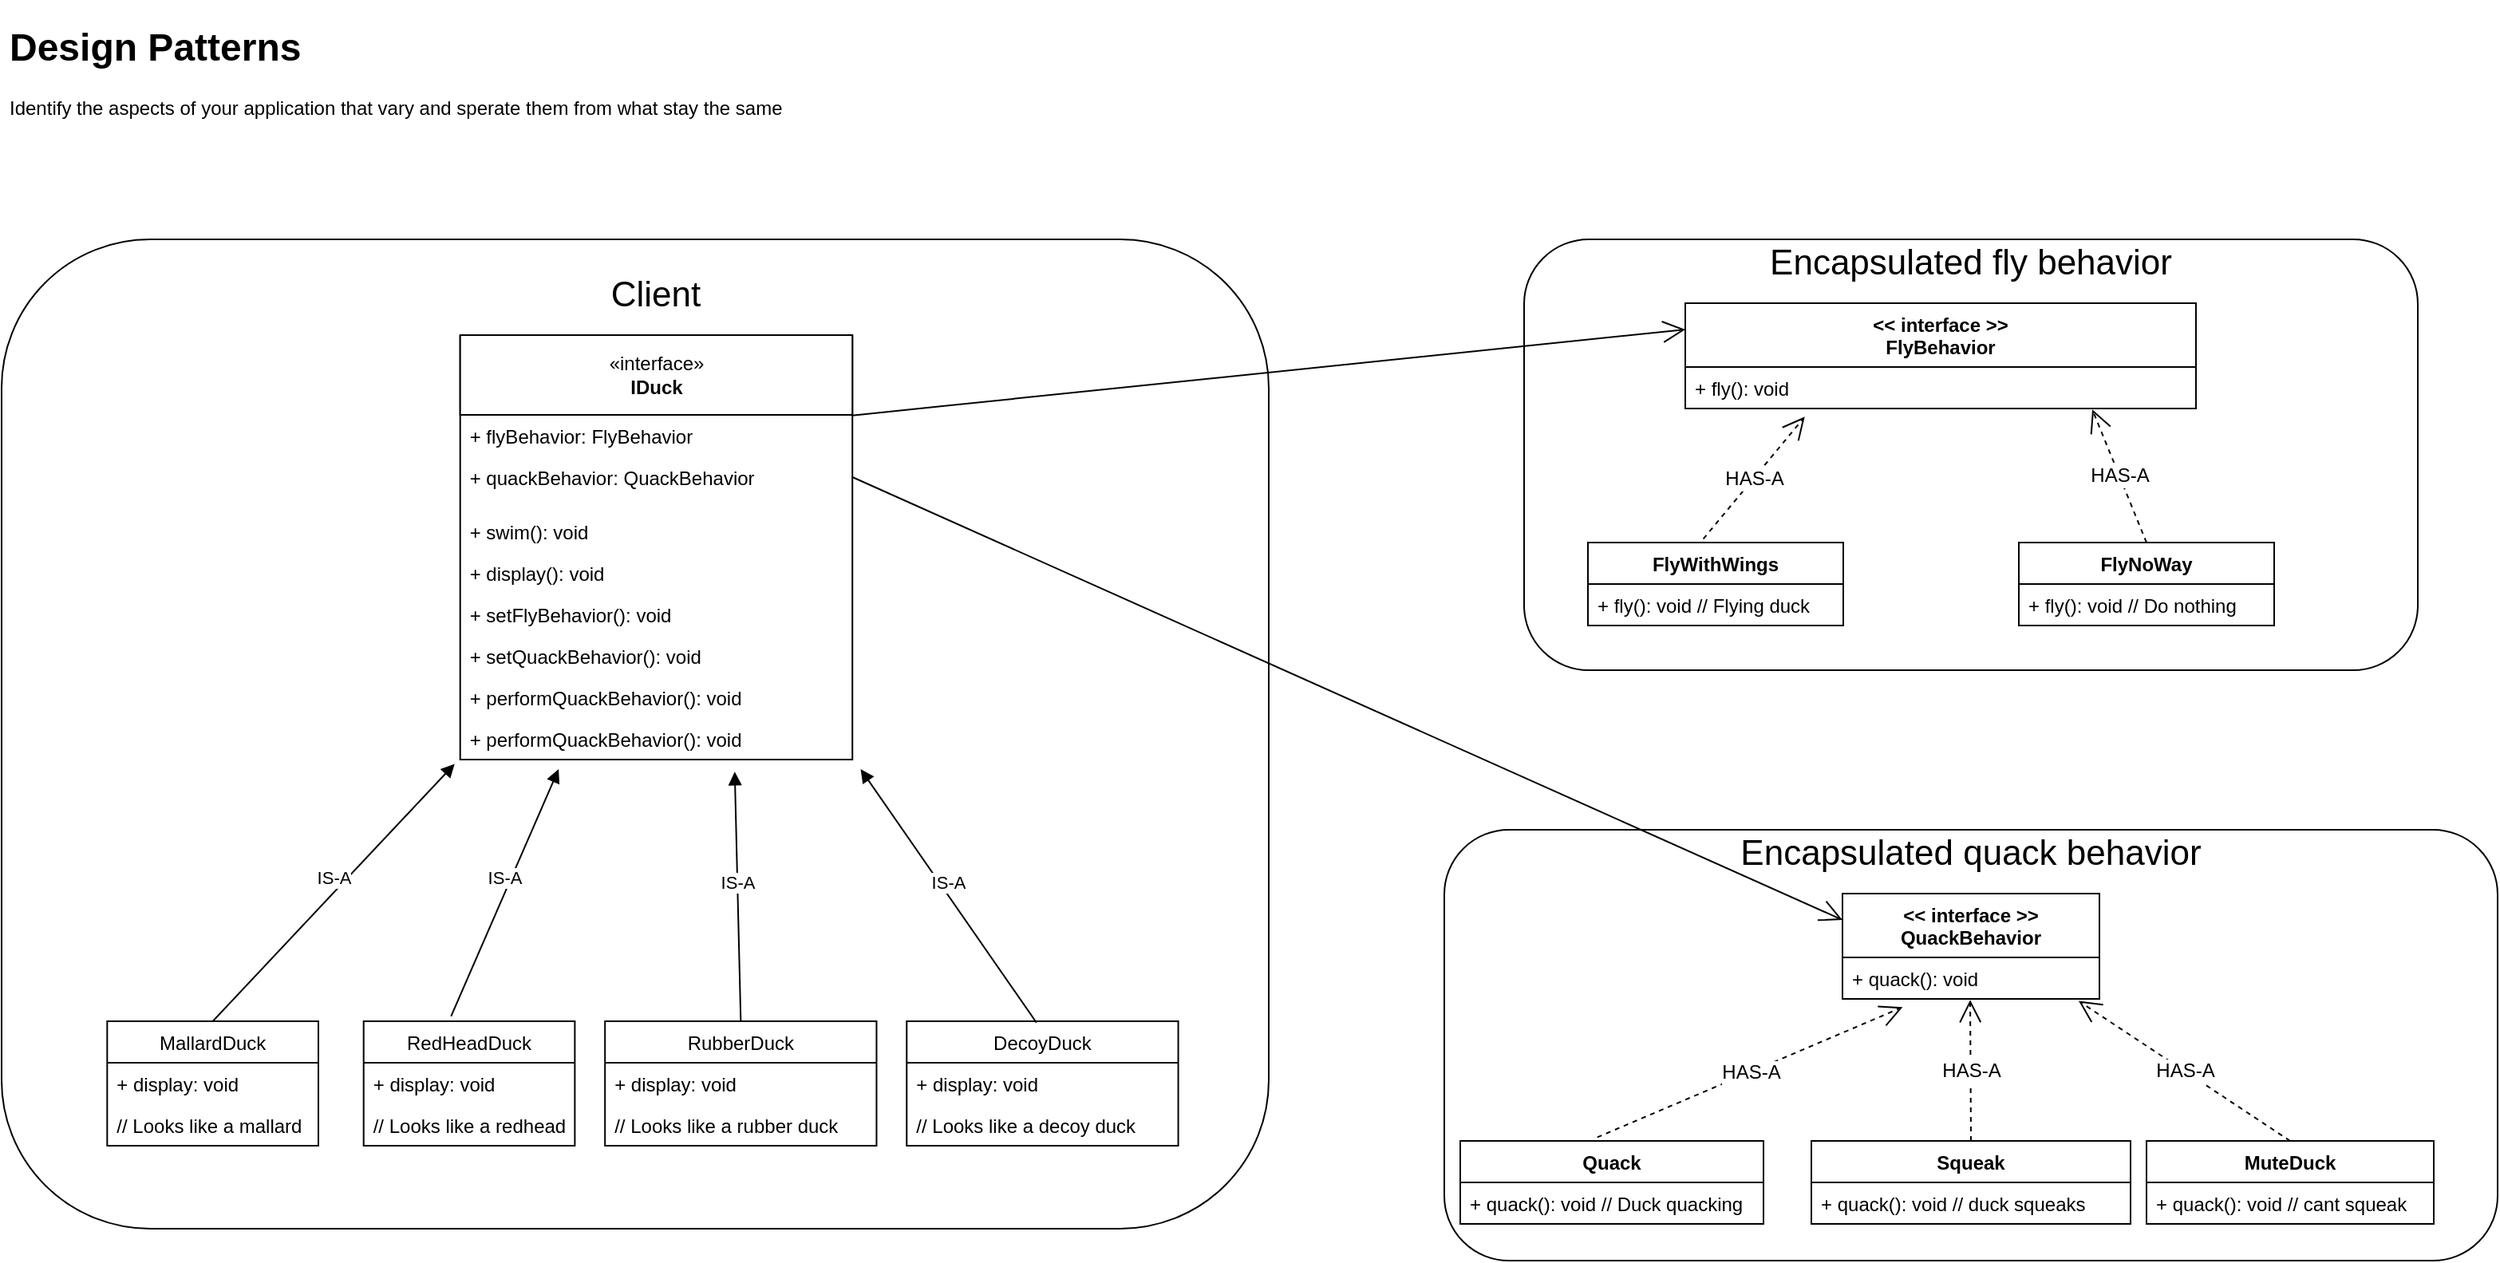<mxfile>
    <diagram id="-PhNIhSesuPEKfwEsflh" name="Page-1">
        <mxGraphModel dx="1675" dy="835" grid="1" gridSize="10" guides="1" tooltips="1" connect="1" arrows="1" fold="1" page="1" pageScale="1" pageWidth="827" pageHeight="1169" math="0" shadow="0">
            <root>
                <mxCell id="0"/>
                <mxCell id="1" parent="0"/>
                <mxCell id="44" value="" style="group" vertex="1" connectable="0" parent="1">
                    <mxGeometry x="40" y="190" width="794" height="620" as="geometry"/>
                </mxCell>
                <mxCell id="42" value="" style="rounded=1;whiteSpace=wrap;html=1;" vertex="1" parent="44">
                    <mxGeometry width="794" height="620" as="geometry"/>
                </mxCell>
                <mxCell id="24" value="MallardDuck" style="swimlane;fontStyle=0;childLayout=stackLayout;horizontal=1;startSize=26;fillColor=none;horizontalStack=0;resizeParent=1;resizeParentMax=0;resizeLast=0;collapsible=1;marginBottom=0;" vertex="1" parent="44">
                    <mxGeometry x="66.167" y="490" width="132.333" height="78" as="geometry"/>
                </mxCell>
                <mxCell id="25" value="+ display: void" style="text;strokeColor=none;fillColor=none;align=left;verticalAlign=top;spacingLeft=4;spacingRight=4;overflow=hidden;rotatable=0;points=[[0,0.5],[1,0.5]];portConstraint=eastwest;" vertex="1" parent="24">
                    <mxGeometry y="26" width="132.333" height="26" as="geometry"/>
                </mxCell>
                <mxCell id="26" value="// Looks like a mallard" style="text;strokeColor=none;fillColor=none;align=left;verticalAlign=top;spacingLeft=4;spacingRight=4;overflow=hidden;rotatable=0;points=[[0,0.5],[1,0.5]];portConstraint=eastwest;" vertex="1" parent="24">
                    <mxGeometry y="52" width="132.333" height="26" as="geometry"/>
                </mxCell>
                <mxCell id="28" value="" style="group" vertex="1" connectable="0" parent="44">
                    <mxGeometry x="287.352" y="60" width="245.762" height="266" as="geometry"/>
                </mxCell>
                <mxCell id="4" value="" style="swimlane;fontStyle=1;align=center;verticalAlign=top;childLayout=stackLayout;horizontal=1;startSize=0;horizontalStack=0;resizeParent=1;resizeParentMax=0;resizeLast=0;collapsible=1;marginBottom=0;container=0;" vertex="1" parent="28">
                    <mxGeometry width="245.762" height="266" as="geometry">
                        <mxRectangle x="50" y="220" width="120" height="40" as="alternateBounds"/>
                    </mxGeometry>
                </mxCell>
                <mxCell id="8" value="«interface»&lt;br&gt;&lt;b&gt;IDuck&lt;/b&gt;" style="html=1;container=0;" vertex="1" parent="28">
                    <mxGeometry width="245.762" height="50" as="geometry"/>
                </mxCell>
                <mxCell id="5" value="+ flyBehavior: FlyBehavior&#10;" style="text;strokeColor=none;fillColor=none;align=left;verticalAlign=top;spacingLeft=4;spacingRight=4;overflow=hidden;rotatable=0;points=[[0,0.5],[1,0.5]];portConstraint=eastwest;container=0;" vertex="1" parent="28">
                    <mxGeometry y="50" width="245.762" height="26" as="geometry"/>
                </mxCell>
                <mxCell id="9" value="+ quackBehavior: QuackBehavior&#10;" style="text;strokeColor=none;fillColor=none;align=left;verticalAlign=top;spacingLeft=4;spacingRight=4;overflow=hidden;rotatable=0;points=[[0,0.5],[1,0.5]];portConstraint=eastwest;container=0;" vertex="1" parent="28">
                    <mxGeometry y="76" width="245.762" height="26" as="geometry"/>
                </mxCell>
                <mxCell id="6" value="" style="line;strokeWidth=1;fillColor=none;align=left;verticalAlign=middle;spacingTop=-1;spacingLeft=3;spacingRight=3;rotatable=0;labelPosition=right;points=[];portConstraint=eastwest;strokeColor=inherit;container=0;" vertex="1" parent="28">
                    <mxGeometry y="102" width="245.762" height="8" as="geometry"/>
                </mxCell>
                <mxCell id="7" value="+ swim(): void" style="text;strokeColor=none;fillColor=none;align=left;verticalAlign=top;spacingLeft=4;spacingRight=4;overflow=hidden;rotatable=0;points=[[0,0.5],[1,0.5]];portConstraint=eastwest;container=0;" vertex="1" parent="28">
                    <mxGeometry y="110" width="245.762" height="26" as="geometry"/>
                </mxCell>
                <mxCell id="10" value="+ display(): void" style="text;strokeColor=none;fillColor=none;align=left;verticalAlign=top;spacingLeft=4;spacingRight=4;overflow=hidden;rotatable=0;points=[[0,0.5],[1,0.5]];portConstraint=eastwest;container=0;" vertex="1" parent="28">
                    <mxGeometry y="136" width="245.762" height="26" as="geometry"/>
                </mxCell>
                <mxCell id="11" value="+ setFlyBehavior(): void" style="text;strokeColor=none;fillColor=none;align=left;verticalAlign=top;spacingLeft=4;spacingRight=4;overflow=hidden;rotatable=0;points=[[0,0.5],[1,0.5]];portConstraint=eastwest;container=0;" vertex="1" parent="28">
                    <mxGeometry y="162" width="245.762" height="26" as="geometry"/>
                </mxCell>
                <mxCell id="12" value="+ setQuackBehavior(): void" style="text;strokeColor=none;fillColor=none;align=left;verticalAlign=top;spacingLeft=4;spacingRight=4;overflow=hidden;rotatable=0;points=[[0,0.5],[1,0.5]];portConstraint=eastwest;container=0;" vertex="1" parent="28">
                    <mxGeometry y="188" width="245.762" height="26" as="geometry"/>
                </mxCell>
                <mxCell id="13" value="+ performQuackBehavior(): void" style="text;strokeColor=none;fillColor=none;align=left;verticalAlign=top;spacingLeft=4;spacingRight=4;overflow=hidden;rotatable=0;points=[[0,0.5],[1,0.5]];portConstraint=eastwest;container=0;" vertex="1" parent="28">
                    <mxGeometry y="214" width="245.762" height="26" as="geometry"/>
                </mxCell>
                <mxCell id="14" value="+ performQuackBehavior(): void" style="text;strokeColor=none;fillColor=none;align=left;verticalAlign=top;spacingLeft=4;spacingRight=4;overflow=hidden;rotatable=0;points=[[0,0.5],[1,0.5]];portConstraint=eastwest;container=0;" vertex="1" parent="28">
                    <mxGeometry y="240" width="245.762" height="26" as="geometry"/>
                </mxCell>
                <mxCell id="29" value="RedHeadDuck" style="swimlane;fontStyle=0;childLayout=stackLayout;horizontal=1;startSize=26;fillColor=none;horizontalStack=0;resizeParent=1;resizeParentMax=0;resizeLast=0;collapsible=1;marginBottom=0;" vertex="1" parent="44">
                    <mxGeometry x="226.857" y="490" width="132.333" height="78" as="geometry"/>
                </mxCell>
                <mxCell id="30" value="+ display: void" style="text;strokeColor=none;fillColor=none;align=left;verticalAlign=top;spacingLeft=4;spacingRight=4;overflow=hidden;rotatable=0;points=[[0,0.5],[1,0.5]];portConstraint=eastwest;" vertex="1" parent="29">
                    <mxGeometry y="26" width="132.333" height="26" as="geometry"/>
                </mxCell>
                <mxCell id="31" value="// Looks like a redhead" style="text;strokeColor=none;fillColor=none;align=left;verticalAlign=top;spacingLeft=4;spacingRight=4;overflow=hidden;rotatable=0;points=[[0,0.5],[1,0.5]];portConstraint=eastwest;" vertex="1" parent="29">
                    <mxGeometry y="52" width="132.333" height="26" as="geometry"/>
                </mxCell>
                <mxCell id="32" value="RubberDuck" style="swimlane;fontStyle=0;childLayout=stackLayout;horizontal=1;startSize=26;fillColor=none;horizontalStack=0;resizeParent=1;resizeParentMax=0;resizeLast=0;collapsible=1;marginBottom=0;" vertex="1" parent="44">
                    <mxGeometry x="378.095" y="490" width="170.143" height="78" as="geometry"/>
                </mxCell>
                <mxCell id="33" value="+ display: void" style="text;strokeColor=none;fillColor=none;align=left;verticalAlign=top;spacingLeft=4;spacingRight=4;overflow=hidden;rotatable=0;points=[[0,0.5],[1,0.5]];portConstraint=eastwest;" vertex="1" parent="32">
                    <mxGeometry y="26" width="170.143" height="26" as="geometry"/>
                </mxCell>
                <mxCell id="34" value="// Looks like a rubber duck" style="text;strokeColor=none;fillColor=none;align=left;verticalAlign=top;spacingLeft=4;spacingRight=4;overflow=hidden;rotatable=0;points=[[0,0.5],[1,0.5]];portConstraint=eastwest;" vertex="1" parent="32">
                    <mxGeometry y="52" width="170.143" height="26" as="geometry"/>
                </mxCell>
                <mxCell id="35" value="DecoyDuck" style="swimlane;fontStyle=0;childLayout=stackLayout;horizontal=1;startSize=26;fillColor=none;horizontalStack=0;resizeParent=1;resizeParentMax=0;resizeLast=0;collapsible=1;marginBottom=0;" vertex="1" parent="44">
                    <mxGeometry x="567.143" y="490" width="170.143" height="78" as="geometry"/>
                </mxCell>
                <mxCell id="36" value="+ display: void" style="text;strokeColor=none;fillColor=none;align=left;verticalAlign=top;spacingLeft=4;spacingRight=4;overflow=hidden;rotatable=0;points=[[0,0.5],[1,0.5]];portConstraint=eastwest;" vertex="1" parent="35">
                    <mxGeometry y="26" width="170.143" height="26" as="geometry"/>
                </mxCell>
                <mxCell id="37" value="// Looks like a decoy duck" style="text;strokeColor=none;fillColor=none;align=left;verticalAlign=top;spacingLeft=4;spacingRight=4;overflow=hidden;rotatable=0;points=[[0,0.5],[1,0.5]];portConstraint=eastwest;" vertex="1" parent="35">
                    <mxGeometry y="52" width="170.143" height="26" as="geometry"/>
                </mxCell>
                <mxCell id="38" value="IS-A" style="html=1;verticalAlign=bottom;endArrow=block;exitX=0.5;exitY=0;exitDx=0;exitDy=0;entryX=-0.014;entryY=1.104;entryDx=0;entryDy=0;entryPerimeter=0;" edge="1" parent="44" source="24" target="14">
                    <mxGeometry width="80" relative="1" as="geometry">
                        <mxPoint x="557.69" y="270" as="sourcePoint"/>
                        <mxPoint x="633.31" y="270" as="targetPoint"/>
                    </mxGeometry>
                </mxCell>
                <mxCell id="39" value="IS-A" style="html=1;verticalAlign=bottom;endArrow=block;exitX=0.414;exitY=-0.04;exitDx=0;exitDy=0;entryX=0.251;entryY=1.231;entryDx=0;entryDy=0;entryPerimeter=0;exitPerimeter=0;" edge="1" parent="44" source="29" target="14">
                    <mxGeometry width="80" relative="1" as="geometry">
                        <mxPoint x="141.786" y="500" as="sourcePoint"/>
                        <mxPoint x="261.226" y="338.704" as="targetPoint"/>
                    </mxGeometry>
                </mxCell>
                <mxCell id="40" value="IS-A" style="html=1;verticalAlign=bottom;endArrow=block;exitX=0.5;exitY=0;exitDx=0;exitDy=0;entryX=0.7;entryY=1.295;entryDx=0;entryDy=0;entryPerimeter=0;" edge="1" parent="44" source="32" target="14">
                    <mxGeometry width="80" relative="1" as="geometry">
                        <mxPoint x="291.096" y="496.88" as="sourcePoint"/>
                        <mxPoint x="306.2" y="339.718" as="targetPoint"/>
                    </mxGeometry>
                </mxCell>
                <mxCell id="41" value="IS-A" style="html=1;verticalAlign=bottom;endArrow=block;exitX=0.478;exitY=0.011;exitDx=0;exitDy=0;entryX=1.021;entryY=1.231;entryDx=0;entryDy=0;entryPerimeter=0;exitPerimeter=0;" edge="1" parent="44" source="35" target="14">
                    <mxGeometry width="80" relative="1" as="geometry">
                        <mxPoint x="472.619" y="500" as="sourcePoint"/>
                        <mxPoint x="375.997" y="336.286" as="targetPoint"/>
                    </mxGeometry>
                </mxCell>
                <mxCell id="43" value="Client" style="text;html=1;strokeColor=none;fillColor=none;align=center;verticalAlign=middle;whiteSpace=wrap;rounded=0;fontSize=22;" vertex="1" parent="44">
                    <mxGeometry x="287.352" width="245.762" height="70" as="geometry"/>
                </mxCell>
                <mxCell id="81" value="" style="group" vertex="1" connectable="0" parent="1">
                    <mxGeometry x="944" y="560" width="660" height="270" as="geometry"/>
                </mxCell>
                <mxCell id="65" value="" style="rounded=1;whiteSpace=wrap;html=1;fontSize=22;" vertex="1" parent="81">
                    <mxGeometry width="660" height="270" as="geometry"/>
                </mxCell>
                <mxCell id="66" value="Encapsulated quack behavior" style="text;html=1;strokeColor=none;fillColor=none;align=center;verticalAlign=middle;whiteSpace=wrap;rounded=0;fontSize=22;" vertex="1" parent="81">
                    <mxGeometry x="175" width="310" height="30" as="geometry"/>
                </mxCell>
                <mxCell id="67" value="&lt;&lt; interface &gt;&gt;&#10;QuackBehavior" style="swimlane;fontStyle=1;align=center;verticalAlign=top;childLayout=stackLayout;horizontal=1;startSize=40;horizontalStack=0;resizeParent=1;resizeParentMax=0;resizeLast=0;collapsible=1;marginBottom=0;fontSize=12;" vertex="1" parent="81">
                    <mxGeometry x="249.5" y="40" width="161" height="66" as="geometry"/>
                </mxCell>
                <mxCell id="68" value="+ quack(): void" style="text;strokeColor=none;fillColor=none;align=left;verticalAlign=top;spacingLeft=4;spacingRight=4;overflow=hidden;rotatable=0;points=[[0,0.5],[1,0.5]];portConstraint=eastwest;fontSize=12;" vertex="1" parent="67">
                    <mxGeometry y="40" width="161" height="26" as="geometry"/>
                </mxCell>
                <mxCell id="69" value="Quack" style="swimlane;fontStyle=1;align=center;verticalAlign=top;childLayout=stackLayout;horizontal=1;startSize=26;horizontalStack=0;resizeParent=1;resizeParentMax=0;resizeLast=0;collapsible=1;marginBottom=0;fontSize=12;" vertex="1" parent="81">
                    <mxGeometry x="10" y="195" width="190" height="52" as="geometry"/>
                </mxCell>
                <mxCell id="70" value="+ quack(): void // Duck quacking" style="text;strokeColor=none;fillColor=none;align=left;verticalAlign=top;spacingLeft=4;spacingRight=4;overflow=hidden;rotatable=0;points=[[0,0.5],[1,0.5]];portConstraint=eastwest;fontSize=12;" vertex="1" parent="69">
                    <mxGeometry y="26" width="190" height="26" as="geometry"/>
                </mxCell>
                <mxCell id="71" value="Squeak" style="swimlane;fontStyle=1;align=center;verticalAlign=top;childLayout=stackLayout;horizontal=1;startSize=26;horizontalStack=0;resizeParent=1;resizeParentMax=0;resizeLast=0;collapsible=1;marginBottom=0;fontSize=12;" vertex="1" parent="81">
                    <mxGeometry x="230" y="195" width="200" height="52" as="geometry"/>
                </mxCell>
                <mxCell id="72" value="+ quack(): void // duck squeaks" style="text;strokeColor=none;fillColor=none;align=left;verticalAlign=top;spacingLeft=4;spacingRight=4;overflow=hidden;rotatable=0;points=[[0,0.5],[1,0.5]];portConstraint=eastwest;fontSize=12;" vertex="1" parent="71">
                    <mxGeometry y="26" width="200" height="26" as="geometry"/>
                </mxCell>
                <mxCell id="73" value="HAS-A" style="endArrow=open;endSize=12;dashed=1;html=1;fontSize=12;entryX=0.234;entryY=1.199;entryDx=0;entryDy=0;entryPerimeter=0;exitX=0.452;exitY=-0.044;exitDx=0;exitDy=0;exitPerimeter=0;" edge="1" source="69" target="68" parent="81">
                    <mxGeometry width="160" relative="1" as="geometry">
                        <mxPoint x="-50" y="440" as="sourcePoint"/>
                        <mxPoint x="150" y="430" as="targetPoint"/>
                    </mxGeometry>
                </mxCell>
                <mxCell id="74" value="HAS-A" style="endArrow=open;endSize=12;dashed=1;html=1;fontSize=12;entryX=0.497;entryY=1.022;entryDx=0;entryDy=0;entryPerimeter=0;exitX=0.5;exitY=0;exitDx=0;exitDy=0;" edge="1" source="71" target="68" parent="81">
                    <mxGeometry width="160" relative="1" as="geometry">
                        <mxPoint x="122.32" y="197.712" as="sourcePoint"/>
                        <mxPoint x="185.88" y="121.174" as="targetPoint"/>
                    </mxGeometry>
                </mxCell>
                <mxCell id="76" value="MuteDuck" style="swimlane;fontStyle=1;align=center;verticalAlign=top;childLayout=stackLayout;horizontal=1;startSize=26;horizontalStack=0;resizeParent=1;resizeParentMax=0;resizeLast=0;collapsible=1;marginBottom=0;fontSize=12;" vertex="1" parent="81">
                    <mxGeometry x="440" y="195" width="180" height="52" as="geometry"/>
                </mxCell>
                <mxCell id="77" value="+ quack(): void // cant squeak" style="text;strokeColor=none;fillColor=none;align=left;verticalAlign=top;spacingLeft=4;spacingRight=4;overflow=hidden;rotatable=0;points=[[0,0.5],[1,0.5]];portConstraint=eastwest;fontSize=12;" vertex="1" parent="76">
                    <mxGeometry y="26" width="180" height="26" as="geometry"/>
                </mxCell>
                <mxCell id="78" value="HAS-A" style="endArrow=open;endSize=12;dashed=1;html=1;fontSize=12;entryX=0.919;entryY=1.049;entryDx=0;entryDy=0;entryPerimeter=0;exitX=0.5;exitY=0;exitDx=0;exitDy=0;" edge="1" source="76" parent="81" target="68">
                    <mxGeometry width="160" relative="1" as="geometry">
                        <mxPoint x="332.32" y="197.712" as="sourcePoint"/>
                        <mxPoint x="539.517" y="106.572" as="targetPoint"/>
                    </mxGeometry>
                </mxCell>
                <mxCell id="82" value="" style="group" vertex="1" connectable="0" parent="1">
                    <mxGeometry x="994" y="190" width="560" height="270" as="geometry"/>
                </mxCell>
                <mxCell id="45" value="" style="rounded=1;whiteSpace=wrap;html=1;fontSize=22;" vertex="1" parent="82">
                    <mxGeometry width="560" height="270" as="geometry"/>
                </mxCell>
                <mxCell id="46" value="Encapsulated fly behavior" style="text;html=1;strokeColor=none;fillColor=none;align=center;verticalAlign=middle;whiteSpace=wrap;rounded=0;fontSize=22;" vertex="1" parent="82">
                    <mxGeometry x="125" width="310" height="30" as="geometry"/>
                </mxCell>
                <mxCell id="47" value="&lt;&lt; interface &gt;&gt;&#10;FlyBehavior" style="swimlane;fontStyle=1;align=center;verticalAlign=top;childLayout=stackLayout;horizontal=1;startSize=40;horizontalStack=0;resizeParent=1;resizeParentMax=0;resizeLast=0;collapsible=1;marginBottom=0;fontSize=12;" vertex="1" parent="82">
                    <mxGeometry x="101" y="40" width="320" height="66" as="geometry"/>
                </mxCell>
                <mxCell id="50" value="+ fly(): void" style="text;strokeColor=none;fillColor=none;align=left;verticalAlign=top;spacingLeft=4;spacingRight=4;overflow=hidden;rotatable=0;points=[[0,0.5],[1,0.5]];portConstraint=eastwest;fontSize=12;" vertex="1" parent="47">
                    <mxGeometry y="40" width="320" height="26" as="geometry"/>
                </mxCell>
                <mxCell id="56" value="FlyWithWings" style="swimlane;fontStyle=1;align=center;verticalAlign=top;childLayout=stackLayout;horizontal=1;startSize=26;horizontalStack=0;resizeParent=1;resizeParentMax=0;resizeLast=0;collapsible=1;marginBottom=0;fontSize=12;" vertex="1" parent="82">
                    <mxGeometry x="40" y="190" width="160" height="52" as="geometry"/>
                </mxCell>
                <mxCell id="59" value="+ fly(): void // Flying duck" style="text;strokeColor=none;fillColor=none;align=left;verticalAlign=top;spacingLeft=4;spacingRight=4;overflow=hidden;rotatable=0;points=[[0,0.5],[1,0.5]];portConstraint=eastwest;fontSize=12;" vertex="1" parent="56">
                    <mxGeometry y="26" width="160" height="26" as="geometry"/>
                </mxCell>
                <mxCell id="60" value="FlyNoWay" style="swimlane;fontStyle=1;align=center;verticalAlign=top;childLayout=stackLayout;horizontal=1;startSize=26;horizontalStack=0;resizeParent=1;resizeParentMax=0;resizeLast=0;collapsible=1;marginBottom=0;fontSize=12;" vertex="1" parent="82">
                    <mxGeometry x="310" y="190" width="160" height="52" as="geometry"/>
                </mxCell>
                <mxCell id="61" value="+ fly(): void // Do nothing" style="text;strokeColor=none;fillColor=none;align=left;verticalAlign=top;spacingLeft=4;spacingRight=4;overflow=hidden;rotatable=0;points=[[0,0.5],[1,0.5]];portConstraint=eastwest;fontSize=12;" vertex="1" parent="60">
                    <mxGeometry y="26" width="160" height="26" as="geometry"/>
                </mxCell>
                <mxCell id="63" value="HAS-A" style="endArrow=open;endSize=12;dashed=1;html=1;fontSize=12;entryX=0.234;entryY=1.199;entryDx=0;entryDy=0;entryPerimeter=0;exitX=0.452;exitY=-0.044;exitDx=0;exitDy=0;exitPerimeter=0;" edge="1" parent="82" source="56" target="50">
                    <mxGeometry width="160" relative="1" as="geometry">
                        <mxPoint x="-50" y="440" as="sourcePoint"/>
                        <mxPoint x="150" y="430" as="targetPoint"/>
                    </mxGeometry>
                </mxCell>
                <mxCell id="64" value="HAS-A" style="endArrow=open;endSize=12;dashed=1;html=1;fontSize=12;entryX=0.797;entryY=1.024;entryDx=0;entryDy=0;entryPerimeter=0;exitX=0.5;exitY=0;exitDx=0;exitDy=0;" edge="1" parent="82" source="60" target="50">
                    <mxGeometry width="160" relative="1" as="geometry">
                        <mxPoint x="122.32" y="197.712" as="sourcePoint"/>
                        <mxPoint x="185.88" y="121.174" as="targetPoint"/>
                    </mxGeometry>
                </mxCell>
                <mxCell id="79" value="" style="endArrow=open;endFill=1;endSize=12;html=1;fontSize=12;entryX=0;entryY=0.25;entryDx=0;entryDy=0;" edge="1" parent="1" source="5" target="47">
                    <mxGeometry width="160" relative="1" as="geometry">
                        <mxPoint x="984" y="300" as="sourcePoint"/>
                        <mxPoint x="1144" y="300" as="targetPoint"/>
                    </mxGeometry>
                </mxCell>
                <mxCell id="80" value="" style="endArrow=open;endFill=1;endSize=12;html=1;fontSize=12;entryX=0;entryY=0.25;entryDx=0;entryDy=0;exitX=1;exitY=0.5;exitDx=0;exitDy=0;" edge="1" parent="1" source="9" target="67">
                    <mxGeometry width="160" relative="1" as="geometry">
                        <mxPoint x="568" y="310.039" as="sourcePoint"/>
                        <mxPoint x="1105" y="256.5" as="targetPoint"/>
                    </mxGeometry>
                </mxCell>
                <mxCell id="87" value="&lt;h1&gt;Design Patterns&lt;/h1&gt;&lt;p&gt;Identify the aspects of your application that vary and sperate them from what stay the same&lt;/p&gt;" style="text;html=1;strokeColor=none;fillColor=none;spacing=5;spacingTop=-20;whiteSpace=wrap;overflow=hidden;rounded=0;fontSize=12;" vertex="1" parent="1">
                    <mxGeometry x="40" y="50" width="1520" height="120" as="geometry"/>
                </mxCell>
            </root>
        </mxGraphModel>
    </diagram>
</mxfile>
